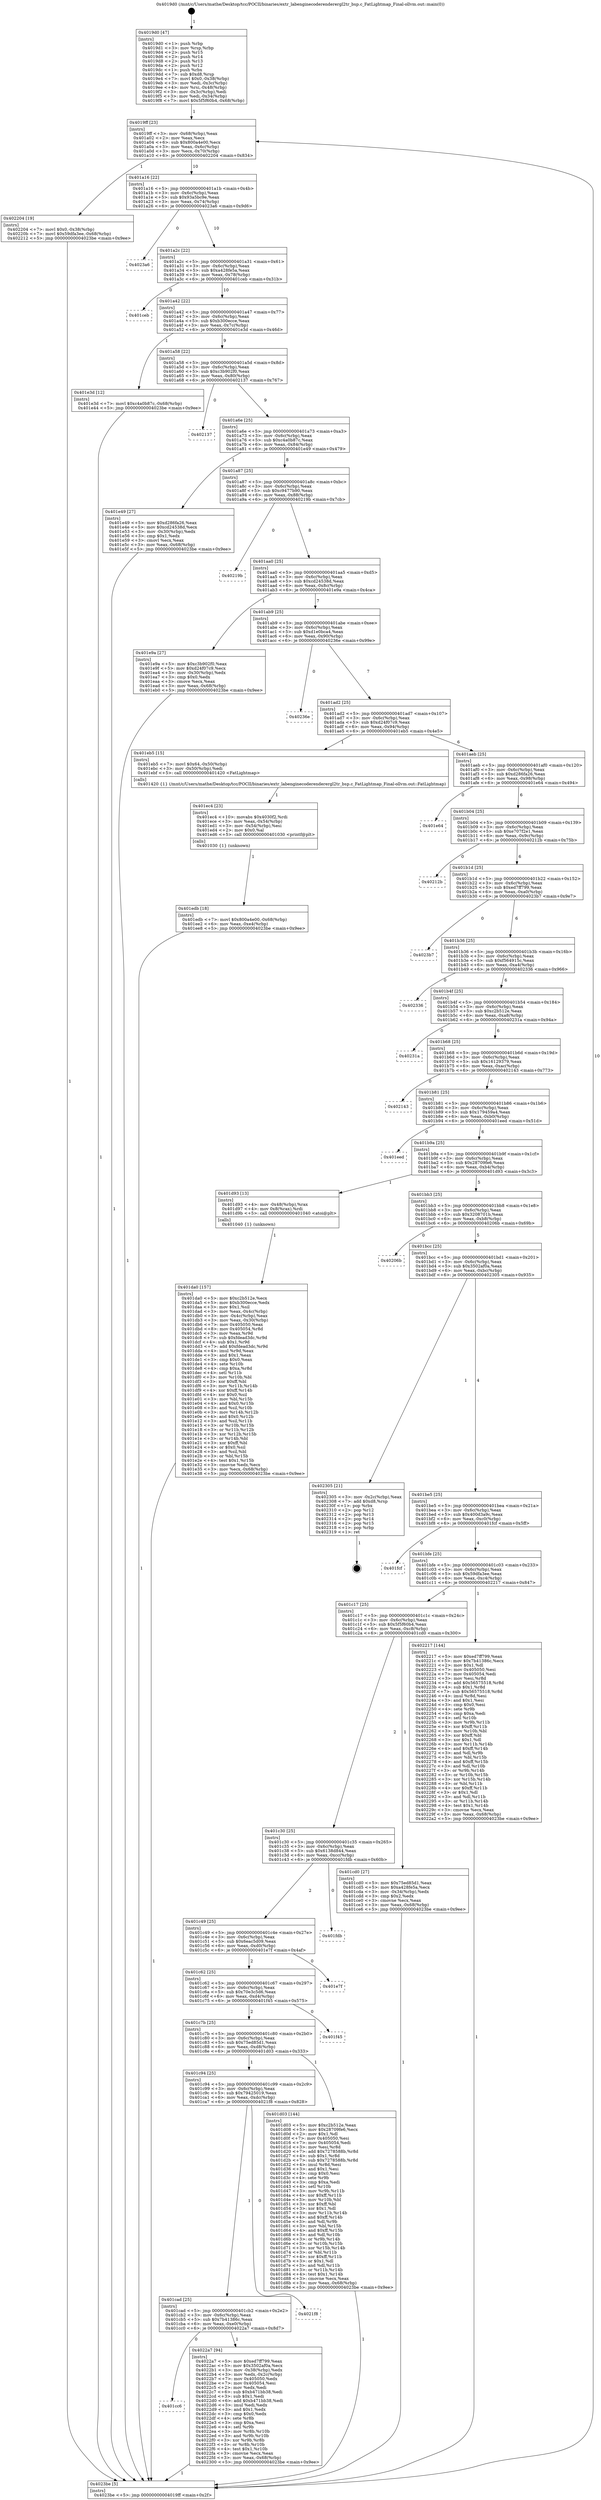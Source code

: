 digraph "0x4019d0" {
  label = "0x4019d0 (/mnt/c/Users/mathe/Desktop/tcc/POCII/binaries/extr_labenginecoderenderergl2tr_bsp.c_FatLightmap_Final-ollvm.out::main(0))"
  labelloc = "t"
  node[shape=record]

  Entry [label="",width=0.3,height=0.3,shape=circle,fillcolor=black,style=filled]
  "0x4019ff" [label="{
     0x4019ff [23]\l
     | [instrs]\l
     &nbsp;&nbsp;0x4019ff \<+3\>: mov -0x68(%rbp),%eax\l
     &nbsp;&nbsp;0x401a02 \<+2\>: mov %eax,%ecx\l
     &nbsp;&nbsp;0x401a04 \<+6\>: sub $0x800a4e00,%ecx\l
     &nbsp;&nbsp;0x401a0a \<+3\>: mov %eax,-0x6c(%rbp)\l
     &nbsp;&nbsp;0x401a0d \<+3\>: mov %ecx,-0x70(%rbp)\l
     &nbsp;&nbsp;0x401a10 \<+6\>: je 0000000000402204 \<main+0x834\>\l
  }"]
  "0x402204" [label="{
     0x402204 [19]\l
     | [instrs]\l
     &nbsp;&nbsp;0x402204 \<+7\>: movl $0x0,-0x38(%rbp)\l
     &nbsp;&nbsp;0x40220b \<+7\>: movl $0x59dfa3ee,-0x68(%rbp)\l
     &nbsp;&nbsp;0x402212 \<+5\>: jmp 00000000004023be \<main+0x9ee\>\l
  }"]
  "0x401a16" [label="{
     0x401a16 [22]\l
     | [instrs]\l
     &nbsp;&nbsp;0x401a16 \<+5\>: jmp 0000000000401a1b \<main+0x4b\>\l
     &nbsp;&nbsp;0x401a1b \<+3\>: mov -0x6c(%rbp),%eax\l
     &nbsp;&nbsp;0x401a1e \<+5\>: sub $0x93a5bc9e,%eax\l
     &nbsp;&nbsp;0x401a23 \<+3\>: mov %eax,-0x74(%rbp)\l
     &nbsp;&nbsp;0x401a26 \<+6\>: je 00000000004023a6 \<main+0x9d6\>\l
  }"]
  Exit [label="",width=0.3,height=0.3,shape=circle,fillcolor=black,style=filled,peripheries=2]
  "0x4023a6" [label="{
     0x4023a6\l
  }", style=dashed]
  "0x401a2c" [label="{
     0x401a2c [22]\l
     | [instrs]\l
     &nbsp;&nbsp;0x401a2c \<+5\>: jmp 0000000000401a31 \<main+0x61\>\l
     &nbsp;&nbsp;0x401a31 \<+3\>: mov -0x6c(%rbp),%eax\l
     &nbsp;&nbsp;0x401a34 \<+5\>: sub $0xa428fe5a,%eax\l
     &nbsp;&nbsp;0x401a39 \<+3\>: mov %eax,-0x78(%rbp)\l
     &nbsp;&nbsp;0x401a3c \<+6\>: je 0000000000401ceb \<main+0x31b\>\l
  }"]
  "0x401cc6" [label="{
     0x401cc6\l
  }", style=dashed]
  "0x401ceb" [label="{
     0x401ceb\l
  }", style=dashed]
  "0x401a42" [label="{
     0x401a42 [22]\l
     | [instrs]\l
     &nbsp;&nbsp;0x401a42 \<+5\>: jmp 0000000000401a47 \<main+0x77\>\l
     &nbsp;&nbsp;0x401a47 \<+3\>: mov -0x6c(%rbp),%eax\l
     &nbsp;&nbsp;0x401a4a \<+5\>: sub $0xb300ecce,%eax\l
     &nbsp;&nbsp;0x401a4f \<+3\>: mov %eax,-0x7c(%rbp)\l
     &nbsp;&nbsp;0x401a52 \<+6\>: je 0000000000401e3d \<main+0x46d\>\l
  }"]
  "0x4022a7" [label="{
     0x4022a7 [94]\l
     | [instrs]\l
     &nbsp;&nbsp;0x4022a7 \<+5\>: mov $0xed7ff799,%eax\l
     &nbsp;&nbsp;0x4022ac \<+5\>: mov $0x3502af0a,%ecx\l
     &nbsp;&nbsp;0x4022b1 \<+3\>: mov -0x38(%rbp),%edx\l
     &nbsp;&nbsp;0x4022b4 \<+3\>: mov %edx,-0x2c(%rbp)\l
     &nbsp;&nbsp;0x4022b7 \<+7\>: mov 0x405050,%edx\l
     &nbsp;&nbsp;0x4022be \<+7\>: mov 0x405054,%esi\l
     &nbsp;&nbsp;0x4022c5 \<+2\>: mov %edx,%edi\l
     &nbsp;&nbsp;0x4022c7 \<+6\>: sub $0xb471bb38,%edi\l
     &nbsp;&nbsp;0x4022cd \<+3\>: sub $0x1,%edi\l
     &nbsp;&nbsp;0x4022d0 \<+6\>: add $0xb471bb38,%edi\l
     &nbsp;&nbsp;0x4022d6 \<+3\>: imul %edi,%edx\l
     &nbsp;&nbsp;0x4022d9 \<+3\>: and $0x1,%edx\l
     &nbsp;&nbsp;0x4022dc \<+3\>: cmp $0x0,%edx\l
     &nbsp;&nbsp;0x4022df \<+4\>: sete %r8b\l
     &nbsp;&nbsp;0x4022e3 \<+3\>: cmp $0xa,%esi\l
     &nbsp;&nbsp;0x4022e6 \<+4\>: setl %r9b\l
     &nbsp;&nbsp;0x4022ea \<+3\>: mov %r8b,%r10b\l
     &nbsp;&nbsp;0x4022ed \<+3\>: and %r9b,%r10b\l
     &nbsp;&nbsp;0x4022f0 \<+3\>: xor %r9b,%r8b\l
     &nbsp;&nbsp;0x4022f3 \<+3\>: or %r8b,%r10b\l
     &nbsp;&nbsp;0x4022f6 \<+4\>: test $0x1,%r10b\l
     &nbsp;&nbsp;0x4022fa \<+3\>: cmovne %ecx,%eax\l
     &nbsp;&nbsp;0x4022fd \<+3\>: mov %eax,-0x68(%rbp)\l
     &nbsp;&nbsp;0x402300 \<+5\>: jmp 00000000004023be \<main+0x9ee\>\l
  }"]
  "0x401e3d" [label="{
     0x401e3d [12]\l
     | [instrs]\l
     &nbsp;&nbsp;0x401e3d \<+7\>: movl $0xc4a0b87c,-0x68(%rbp)\l
     &nbsp;&nbsp;0x401e44 \<+5\>: jmp 00000000004023be \<main+0x9ee\>\l
  }"]
  "0x401a58" [label="{
     0x401a58 [22]\l
     | [instrs]\l
     &nbsp;&nbsp;0x401a58 \<+5\>: jmp 0000000000401a5d \<main+0x8d\>\l
     &nbsp;&nbsp;0x401a5d \<+3\>: mov -0x6c(%rbp),%eax\l
     &nbsp;&nbsp;0x401a60 \<+5\>: sub $0xc3b902f0,%eax\l
     &nbsp;&nbsp;0x401a65 \<+3\>: mov %eax,-0x80(%rbp)\l
     &nbsp;&nbsp;0x401a68 \<+6\>: je 0000000000402137 \<main+0x767\>\l
  }"]
  "0x401cad" [label="{
     0x401cad [25]\l
     | [instrs]\l
     &nbsp;&nbsp;0x401cad \<+5\>: jmp 0000000000401cb2 \<main+0x2e2\>\l
     &nbsp;&nbsp;0x401cb2 \<+3\>: mov -0x6c(%rbp),%eax\l
     &nbsp;&nbsp;0x401cb5 \<+5\>: sub $0x7b41386c,%eax\l
     &nbsp;&nbsp;0x401cba \<+6\>: mov %eax,-0xe0(%rbp)\l
     &nbsp;&nbsp;0x401cc0 \<+6\>: je 00000000004022a7 \<main+0x8d7\>\l
  }"]
  "0x402137" [label="{
     0x402137\l
  }", style=dashed]
  "0x401a6e" [label="{
     0x401a6e [25]\l
     | [instrs]\l
     &nbsp;&nbsp;0x401a6e \<+5\>: jmp 0000000000401a73 \<main+0xa3\>\l
     &nbsp;&nbsp;0x401a73 \<+3\>: mov -0x6c(%rbp),%eax\l
     &nbsp;&nbsp;0x401a76 \<+5\>: sub $0xc4a0b87c,%eax\l
     &nbsp;&nbsp;0x401a7b \<+6\>: mov %eax,-0x84(%rbp)\l
     &nbsp;&nbsp;0x401a81 \<+6\>: je 0000000000401e49 \<main+0x479\>\l
  }"]
  "0x4021f8" [label="{
     0x4021f8\l
  }", style=dashed]
  "0x401e49" [label="{
     0x401e49 [27]\l
     | [instrs]\l
     &nbsp;&nbsp;0x401e49 \<+5\>: mov $0xd286fa26,%eax\l
     &nbsp;&nbsp;0x401e4e \<+5\>: mov $0xcd24538d,%ecx\l
     &nbsp;&nbsp;0x401e53 \<+3\>: mov -0x30(%rbp),%edx\l
     &nbsp;&nbsp;0x401e56 \<+3\>: cmp $0x1,%edx\l
     &nbsp;&nbsp;0x401e59 \<+3\>: cmovl %ecx,%eax\l
     &nbsp;&nbsp;0x401e5c \<+3\>: mov %eax,-0x68(%rbp)\l
     &nbsp;&nbsp;0x401e5f \<+5\>: jmp 00000000004023be \<main+0x9ee\>\l
  }"]
  "0x401a87" [label="{
     0x401a87 [25]\l
     | [instrs]\l
     &nbsp;&nbsp;0x401a87 \<+5\>: jmp 0000000000401a8c \<main+0xbc\>\l
     &nbsp;&nbsp;0x401a8c \<+3\>: mov -0x6c(%rbp),%eax\l
     &nbsp;&nbsp;0x401a8f \<+5\>: sub $0xc9477b90,%eax\l
     &nbsp;&nbsp;0x401a94 \<+6\>: mov %eax,-0x88(%rbp)\l
     &nbsp;&nbsp;0x401a9a \<+6\>: je 000000000040219b \<main+0x7cb\>\l
  }"]
  "0x401edb" [label="{
     0x401edb [18]\l
     | [instrs]\l
     &nbsp;&nbsp;0x401edb \<+7\>: movl $0x800a4e00,-0x68(%rbp)\l
     &nbsp;&nbsp;0x401ee2 \<+6\>: mov %eax,-0xe4(%rbp)\l
     &nbsp;&nbsp;0x401ee8 \<+5\>: jmp 00000000004023be \<main+0x9ee\>\l
  }"]
  "0x40219b" [label="{
     0x40219b\l
  }", style=dashed]
  "0x401aa0" [label="{
     0x401aa0 [25]\l
     | [instrs]\l
     &nbsp;&nbsp;0x401aa0 \<+5\>: jmp 0000000000401aa5 \<main+0xd5\>\l
     &nbsp;&nbsp;0x401aa5 \<+3\>: mov -0x6c(%rbp),%eax\l
     &nbsp;&nbsp;0x401aa8 \<+5\>: sub $0xcd24538d,%eax\l
     &nbsp;&nbsp;0x401aad \<+6\>: mov %eax,-0x8c(%rbp)\l
     &nbsp;&nbsp;0x401ab3 \<+6\>: je 0000000000401e9a \<main+0x4ca\>\l
  }"]
  "0x401ec4" [label="{
     0x401ec4 [23]\l
     | [instrs]\l
     &nbsp;&nbsp;0x401ec4 \<+10\>: movabs $0x4030f2,%rdi\l
     &nbsp;&nbsp;0x401ece \<+3\>: mov %eax,-0x54(%rbp)\l
     &nbsp;&nbsp;0x401ed1 \<+3\>: mov -0x54(%rbp),%esi\l
     &nbsp;&nbsp;0x401ed4 \<+2\>: mov $0x0,%al\l
     &nbsp;&nbsp;0x401ed6 \<+5\>: call 0000000000401030 \<printf@plt\>\l
     | [calls]\l
     &nbsp;&nbsp;0x401030 \{1\} (unknown)\l
  }"]
  "0x401e9a" [label="{
     0x401e9a [27]\l
     | [instrs]\l
     &nbsp;&nbsp;0x401e9a \<+5\>: mov $0xc3b902f0,%eax\l
     &nbsp;&nbsp;0x401e9f \<+5\>: mov $0xd24f07c9,%ecx\l
     &nbsp;&nbsp;0x401ea4 \<+3\>: mov -0x30(%rbp),%edx\l
     &nbsp;&nbsp;0x401ea7 \<+3\>: cmp $0x0,%edx\l
     &nbsp;&nbsp;0x401eaa \<+3\>: cmove %ecx,%eax\l
     &nbsp;&nbsp;0x401ead \<+3\>: mov %eax,-0x68(%rbp)\l
     &nbsp;&nbsp;0x401eb0 \<+5\>: jmp 00000000004023be \<main+0x9ee\>\l
  }"]
  "0x401ab9" [label="{
     0x401ab9 [25]\l
     | [instrs]\l
     &nbsp;&nbsp;0x401ab9 \<+5\>: jmp 0000000000401abe \<main+0xee\>\l
     &nbsp;&nbsp;0x401abe \<+3\>: mov -0x6c(%rbp),%eax\l
     &nbsp;&nbsp;0x401ac1 \<+5\>: sub $0xd1e0bca4,%eax\l
     &nbsp;&nbsp;0x401ac6 \<+6\>: mov %eax,-0x90(%rbp)\l
     &nbsp;&nbsp;0x401acc \<+6\>: je 000000000040236e \<main+0x99e\>\l
  }"]
  "0x401da0" [label="{
     0x401da0 [157]\l
     | [instrs]\l
     &nbsp;&nbsp;0x401da0 \<+5\>: mov $0xc2b512e,%ecx\l
     &nbsp;&nbsp;0x401da5 \<+5\>: mov $0xb300ecce,%edx\l
     &nbsp;&nbsp;0x401daa \<+3\>: mov $0x1,%sil\l
     &nbsp;&nbsp;0x401dad \<+3\>: mov %eax,-0x4c(%rbp)\l
     &nbsp;&nbsp;0x401db0 \<+3\>: mov -0x4c(%rbp),%eax\l
     &nbsp;&nbsp;0x401db3 \<+3\>: mov %eax,-0x30(%rbp)\l
     &nbsp;&nbsp;0x401db6 \<+7\>: mov 0x405050,%eax\l
     &nbsp;&nbsp;0x401dbd \<+8\>: mov 0x405054,%r8d\l
     &nbsp;&nbsp;0x401dc5 \<+3\>: mov %eax,%r9d\l
     &nbsp;&nbsp;0x401dc8 \<+7\>: sub $0xfdead3dc,%r9d\l
     &nbsp;&nbsp;0x401dcf \<+4\>: sub $0x1,%r9d\l
     &nbsp;&nbsp;0x401dd3 \<+7\>: add $0xfdead3dc,%r9d\l
     &nbsp;&nbsp;0x401dda \<+4\>: imul %r9d,%eax\l
     &nbsp;&nbsp;0x401dde \<+3\>: and $0x1,%eax\l
     &nbsp;&nbsp;0x401de1 \<+3\>: cmp $0x0,%eax\l
     &nbsp;&nbsp;0x401de4 \<+4\>: sete %r10b\l
     &nbsp;&nbsp;0x401de8 \<+4\>: cmp $0xa,%r8d\l
     &nbsp;&nbsp;0x401dec \<+4\>: setl %r11b\l
     &nbsp;&nbsp;0x401df0 \<+3\>: mov %r10b,%bl\l
     &nbsp;&nbsp;0x401df3 \<+3\>: xor $0xff,%bl\l
     &nbsp;&nbsp;0x401df6 \<+3\>: mov %r11b,%r14b\l
     &nbsp;&nbsp;0x401df9 \<+4\>: xor $0xff,%r14b\l
     &nbsp;&nbsp;0x401dfd \<+4\>: xor $0x0,%sil\l
     &nbsp;&nbsp;0x401e01 \<+3\>: mov %bl,%r15b\l
     &nbsp;&nbsp;0x401e04 \<+4\>: and $0x0,%r15b\l
     &nbsp;&nbsp;0x401e08 \<+3\>: and %sil,%r10b\l
     &nbsp;&nbsp;0x401e0b \<+3\>: mov %r14b,%r12b\l
     &nbsp;&nbsp;0x401e0e \<+4\>: and $0x0,%r12b\l
     &nbsp;&nbsp;0x401e12 \<+3\>: and %sil,%r11b\l
     &nbsp;&nbsp;0x401e15 \<+3\>: or %r10b,%r15b\l
     &nbsp;&nbsp;0x401e18 \<+3\>: or %r11b,%r12b\l
     &nbsp;&nbsp;0x401e1b \<+3\>: xor %r12b,%r15b\l
     &nbsp;&nbsp;0x401e1e \<+3\>: or %r14b,%bl\l
     &nbsp;&nbsp;0x401e21 \<+3\>: xor $0xff,%bl\l
     &nbsp;&nbsp;0x401e24 \<+4\>: or $0x0,%sil\l
     &nbsp;&nbsp;0x401e28 \<+3\>: and %sil,%bl\l
     &nbsp;&nbsp;0x401e2b \<+3\>: or %bl,%r15b\l
     &nbsp;&nbsp;0x401e2e \<+4\>: test $0x1,%r15b\l
     &nbsp;&nbsp;0x401e32 \<+3\>: cmovne %edx,%ecx\l
     &nbsp;&nbsp;0x401e35 \<+3\>: mov %ecx,-0x68(%rbp)\l
     &nbsp;&nbsp;0x401e38 \<+5\>: jmp 00000000004023be \<main+0x9ee\>\l
  }"]
  "0x40236e" [label="{
     0x40236e\l
  }", style=dashed]
  "0x401ad2" [label="{
     0x401ad2 [25]\l
     | [instrs]\l
     &nbsp;&nbsp;0x401ad2 \<+5\>: jmp 0000000000401ad7 \<main+0x107\>\l
     &nbsp;&nbsp;0x401ad7 \<+3\>: mov -0x6c(%rbp),%eax\l
     &nbsp;&nbsp;0x401ada \<+5\>: sub $0xd24f07c9,%eax\l
     &nbsp;&nbsp;0x401adf \<+6\>: mov %eax,-0x94(%rbp)\l
     &nbsp;&nbsp;0x401ae5 \<+6\>: je 0000000000401eb5 \<main+0x4e5\>\l
  }"]
  "0x401c94" [label="{
     0x401c94 [25]\l
     | [instrs]\l
     &nbsp;&nbsp;0x401c94 \<+5\>: jmp 0000000000401c99 \<main+0x2c9\>\l
     &nbsp;&nbsp;0x401c99 \<+3\>: mov -0x6c(%rbp),%eax\l
     &nbsp;&nbsp;0x401c9c \<+5\>: sub $0x79425019,%eax\l
     &nbsp;&nbsp;0x401ca1 \<+6\>: mov %eax,-0xdc(%rbp)\l
     &nbsp;&nbsp;0x401ca7 \<+6\>: je 00000000004021f8 \<main+0x828\>\l
  }"]
  "0x401eb5" [label="{
     0x401eb5 [15]\l
     | [instrs]\l
     &nbsp;&nbsp;0x401eb5 \<+7\>: movl $0x64,-0x50(%rbp)\l
     &nbsp;&nbsp;0x401ebc \<+3\>: mov -0x50(%rbp),%edi\l
     &nbsp;&nbsp;0x401ebf \<+5\>: call 0000000000401420 \<FatLightmap\>\l
     | [calls]\l
     &nbsp;&nbsp;0x401420 \{1\} (/mnt/c/Users/mathe/Desktop/tcc/POCII/binaries/extr_labenginecoderenderergl2tr_bsp.c_FatLightmap_Final-ollvm.out::FatLightmap)\l
  }"]
  "0x401aeb" [label="{
     0x401aeb [25]\l
     | [instrs]\l
     &nbsp;&nbsp;0x401aeb \<+5\>: jmp 0000000000401af0 \<main+0x120\>\l
     &nbsp;&nbsp;0x401af0 \<+3\>: mov -0x6c(%rbp),%eax\l
     &nbsp;&nbsp;0x401af3 \<+5\>: sub $0xd286fa26,%eax\l
     &nbsp;&nbsp;0x401af8 \<+6\>: mov %eax,-0x98(%rbp)\l
     &nbsp;&nbsp;0x401afe \<+6\>: je 0000000000401e64 \<main+0x494\>\l
  }"]
  "0x401d03" [label="{
     0x401d03 [144]\l
     | [instrs]\l
     &nbsp;&nbsp;0x401d03 \<+5\>: mov $0xc2b512e,%eax\l
     &nbsp;&nbsp;0x401d08 \<+5\>: mov $0x28709fe6,%ecx\l
     &nbsp;&nbsp;0x401d0d \<+2\>: mov $0x1,%dl\l
     &nbsp;&nbsp;0x401d0f \<+7\>: mov 0x405050,%esi\l
     &nbsp;&nbsp;0x401d16 \<+7\>: mov 0x405054,%edi\l
     &nbsp;&nbsp;0x401d1d \<+3\>: mov %esi,%r8d\l
     &nbsp;&nbsp;0x401d20 \<+7\>: add $0x7278588b,%r8d\l
     &nbsp;&nbsp;0x401d27 \<+4\>: sub $0x1,%r8d\l
     &nbsp;&nbsp;0x401d2b \<+7\>: sub $0x7278588b,%r8d\l
     &nbsp;&nbsp;0x401d32 \<+4\>: imul %r8d,%esi\l
     &nbsp;&nbsp;0x401d36 \<+3\>: and $0x1,%esi\l
     &nbsp;&nbsp;0x401d39 \<+3\>: cmp $0x0,%esi\l
     &nbsp;&nbsp;0x401d3c \<+4\>: sete %r9b\l
     &nbsp;&nbsp;0x401d40 \<+3\>: cmp $0xa,%edi\l
     &nbsp;&nbsp;0x401d43 \<+4\>: setl %r10b\l
     &nbsp;&nbsp;0x401d47 \<+3\>: mov %r9b,%r11b\l
     &nbsp;&nbsp;0x401d4a \<+4\>: xor $0xff,%r11b\l
     &nbsp;&nbsp;0x401d4e \<+3\>: mov %r10b,%bl\l
     &nbsp;&nbsp;0x401d51 \<+3\>: xor $0xff,%bl\l
     &nbsp;&nbsp;0x401d54 \<+3\>: xor $0x1,%dl\l
     &nbsp;&nbsp;0x401d57 \<+3\>: mov %r11b,%r14b\l
     &nbsp;&nbsp;0x401d5a \<+4\>: and $0xff,%r14b\l
     &nbsp;&nbsp;0x401d5e \<+3\>: and %dl,%r9b\l
     &nbsp;&nbsp;0x401d61 \<+3\>: mov %bl,%r15b\l
     &nbsp;&nbsp;0x401d64 \<+4\>: and $0xff,%r15b\l
     &nbsp;&nbsp;0x401d68 \<+3\>: and %dl,%r10b\l
     &nbsp;&nbsp;0x401d6b \<+3\>: or %r9b,%r14b\l
     &nbsp;&nbsp;0x401d6e \<+3\>: or %r10b,%r15b\l
     &nbsp;&nbsp;0x401d71 \<+3\>: xor %r15b,%r14b\l
     &nbsp;&nbsp;0x401d74 \<+3\>: or %bl,%r11b\l
     &nbsp;&nbsp;0x401d77 \<+4\>: xor $0xff,%r11b\l
     &nbsp;&nbsp;0x401d7b \<+3\>: or $0x1,%dl\l
     &nbsp;&nbsp;0x401d7e \<+3\>: and %dl,%r11b\l
     &nbsp;&nbsp;0x401d81 \<+3\>: or %r11b,%r14b\l
     &nbsp;&nbsp;0x401d84 \<+4\>: test $0x1,%r14b\l
     &nbsp;&nbsp;0x401d88 \<+3\>: cmovne %ecx,%eax\l
     &nbsp;&nbsp;0x401d8b \<+3\>: mov %eax,-0x68(%rbp)\l
     &nbsp;&nbsp;0x401d8e \<+5\>: jmp 00000000004023be \<main+0x9ee\>\l
  }"]
  "0x401e64" [label="{
     0x401e64\l
  }", style=dashed]
  "0x401b04" [label="{
     0x401b04 [25]\l
     | [instrs]\l
     &nbsp;&nbsp;0x401b04 \<+5\>: jmp 0000000000401b09 \<main+0x139\>\l
     &nbsp;&nbsp;0x401b09 \<+3\>: mov -0x6c(%rbp),%eax\l
     &nbsp;&nbsp;0x401b0c \<+5\>: sub $0xe707f2e1,%eax\l
     &nbsp;&nbsp;0x401b11 \<+6\>: mov %eax,-0x9c(%rbp)\l
     &nbsp;&nbsp;0x401b17 \<+6\>: je 000000000040212b \<main+0x75b\>\l
  }"]
  "0x401c7b" [label="{
     0x401c7b [25]\l
     | [instrs]\l
     &nbsp;&nbsp;0x401c7b \<+5\>: jmp 0000000000401c80 \<main+0x2b0\>\l
     &nbsp;&nbsp;0x401c80 \<+3\>: mov -0x6c(%rbp),%eax\l
     &nbsp;&nbsp;0x401c83 \<+5\>: sub $0x75ed85d1,%eax\l
     &nbsp;&nbsp;0x401c88 \<+6\>: mov %eax,-0xd8(%rbp)\l
     &nbsp;&nbsp;0x401c8e \<+6\>: je 0000000000401d03 \<main+0x333\>\l
  }"]
  "0x40212b" [label="{
     0x40212b\l
  }", style=dashed]
  "0x401b1d" [label="{
     0x401b1d [25]\l
     | [instrs]\l
     &nbsp;&nbsp;0x401b1d \<+5\>: jmp 0000000000401b22 \<main+0x152\>\l
     &nbsp;&nbsp;0x401b22 \<+3\>: mov -0x6c(%rbp),%eax\l
     &nbsp;&nbsp;0x401b25 \<+5\>: sub $0xed7ff799,%eax\l
     &nbsp;&nbsp;0x401b2a \<+6\>: mov %eax,-0xa0(%rbp)\l
     &nbsp;&nbsp;0x401b30 \<+6\>: je 00000000004023b7 \<main+0x9e7\>\l
  }"]
  "0x401f45" [label="{
     0x401f45\l
  }", style=dashed]
  "0x4023b7" [label="{
     0x4023b7\l
  }", style=dashed]
  "0x401b36" [label="{
     0x401b36 [25]\l
     | [instrs]\l
     &nbsp;&nbsp;0x401b36 \<+5\>: jmp 0000000000401b3b \<main+0x16b\>\l
     &nbsp;&nbsp;0x401b3b \<+3\>: mov -0x6c(%rbp),%eax\l
     &nbsp;&nbsp;0x401b3e \<+5\>: sub $0xf564915c,%eax\l
     &nbsp;&nbsp;0x401b43 \<+6\>: mov %eax,-0xa4(%rbp)\l
     &nbsp;&nbsp;0x401b49 \<+6\>: je 0000000000402336 \<main+0x966\>\l
  }"]
  "0x401c62" [label="{
     0x401c62 [25]\l
     | [instrs]\l
     &nbsp;&nbsp;0x401c62 \<+5\>: jmp 0000000000401c67 \<main+0x297\>\l
     &nbsp;&nbsp;0x401c67 \<+3\>: mov -0x6c(%rbp),%eax\l
     &nbsp;&nbsp;0x401c6a \<+5\>: sub $0x70e3c5d6,%eax\l
     &nbsp;&nbsp;0x401c6f \<+6\>: mov %eax,-0xd4(%rbp)\l
     &nbsp;&nbsp;0x401c75 \<+6\>: je 0000000000401f45 \<main+0x575\>\l
  }"]
  "0x402336" [label="{
     0x402336\l
  }", style=dashed]
  "0x401b4f" [label="{
     0x401b4f [25]\l
     | [instrs]\l
     &nbsp;&nbsp;0x401b4f \<+5\>: jmp 0000000000401b54 \<main+0x184\>\l
     &nbsp;&nbsp;0x401b54 \<+3\>: mov -0x6c(%rbp),%eax\l
     &nbsp;&nbsp;0x401b57 \<+5\>: sub $0xc2b512e,%eax\l
     &nbsp;&nbsp;0x401b5c \<+6\>: mov %eax,-0xa8(%rbp)\l
     &nbsp;&nbsp;0x401b62 \<+6\>: je 000000000040231a \<main+0x94a\>\l
  }"]
  "0x401e7f" [label="{
     0x401e7f\l
  }", style=dashed]
  "0x40231a" [label="{
     0x40231a\l
  }", style=dashed]
  "0x401b68" [label="{
     0x401b68 [25]\l
     | [instrs]\l
     &nbsp;&nbsp;0x401b68 \<+5\>: jmp 0000000000401b6d \<main+0x19d\>\l
     &nbsp;&nbsp;0x401b6d \<+3\>: mov -0x6c(%rbp),%eax\l
     &nbsp;&nbsp;0x401b70 \<+5\>: sub $0x16129379,%eax\l
     &nbsp;&nbsp;0x401b75 \<+6\>: mov %eax,-0xac(%rbp)\l
     &nbsp;&nbsp;0x401b7b \<+6\>: je 0000000000402143 \<main+0x773\>\l
  }"]
  "0x401c49" [label="{
     0x401c49 [25]\l
     | [instrs]\l
     &nbsp;&nbsp;0x401c49 \<+5\>: jmp 0000000000401c4e \<main+0x27e\>\l
     &nbsp;&nbsp;0x401c4e \<+3\>: mov -0x6c(%rbp),%eax\l
     &nbsp;&nbsp;0x401c51 \<+5\>: sub $0x6eac5d09,%eax\l
     &nbsp;&nbsp;0x401c56 \<+6\>: mov %eax,-0xd0(%rbp)\l
     &nbsp;&nbsp;0x401c5c \<+6\>: je 0000000000401e7f \<main+0x4af\>\l
  }"]
  "0x402143" [label="{
     0x402143\l
  }", style=dashed]
  "0x401b81" [label="{
     0x401b81 [25]\l
     | [instrs]\l
     &nbsp;&nbsp;0x401b81 \<+5\>: jmp 0000000000401b86 \<main+0x1b6\>\l
     &nbsp;&nbsp;0x401b86 \<+3\>: mov -0x6c(%rbp),%eax\l
     &nbsp;&nbsp;0x401b89 \<+5\>: sub $0x179459a4,%eax\l
     &nbsp;&nbsp;0x401b8e \<+6\>: mov %eax,-0xb0(%rbp)\l
     &nbsp;&nbsp;0x401b94 \<+6\>: je 0000000000401eed \<main+0x51d\>\l
  }"]
  "0x401fdb" [label="{
     0x401fdb\l
  }", style=dashed]
  "0x401eed" [label="{
     0x401eed\l
  }", style=dashed]
  "0x401b9a" [label="{
     0x401b9a [25]\l
     | [instrs]\l
     &nbsp;&nbsp;0x401b9a \<+5\>: jmp 0000000000401b9f \<main+0x1cf\>\l
     &nbsp;&nbsp;0x401b9f \<+3\>: mov -0x6c(%rbp),%eax\l
     &nbsp;&nbsp;0x401ba2 \<+5\>: sub $0x28709fe6,%eax\l
     &nbsp;&nbsp;0x401ba7 \<+6\>: mov %eax,-0xb4(%rbp)\l
     &nbsp;&nbsp;0x401bad \<+6\>: je 0000000000401d93 \<main+0x3c3\>\l
  }"]
  "0x4019d0" [label="{
     0x4019d0 [47]\l
     | [instrs]\l
     &nbsp;&nbsp;0x4019d0 \<+1\>: push %rbp\l
     &nbsp;&nbsp;0x4019d1 \<+3\>: mov %rsp,%rbp\l
     &nbsp;&nbsp;0x4019d4 \<+2\>: push %r15\l
     &nbsp;&nbsp;0x4019d6 \<+2\>: push %r14\l
     &nbsp;&nbsp;0x4019d8 \<+2\>: push %r13\l
     &nbsp;&nbsp;0x4019da \<+2\>: push %r12\l
     &nbsp;&nbsp;0x4019dc \<+1\>: push %rbx\l
     &nbsp;&nbsp;0x4019dd \<+7\>: sub $0xd8,%rsp\l
     &nbsp;&nbsp;0x4019e4 \<+7\>: movl $0x0,-0x38(%rbp)\l
     &nbsp;&nbsp;0x4019eb \<+3\>: mov %edi,-0x3c(%rbp)\l
     &nbsp;&nbsp;0x4019ee \<+4\>: mov %rsi,-0x48(%rbp)\l
     &nbsp;&nbsp;0x4019f2 \<+3\>: mov -0x3c(%rbp),%edi\l
     &nbsp;&nbsp;0x4019f5 \<+3\>: mov %edi,-0x34(%rbp)\l
     &nbsp;&nbsp;0x4019f8 \<+7\>: movl $0x5f5f60b4,-0x68(%rbp)\l
  }"]
  "0x401d93" [label="{
     0x401d93 [13]\l
     | [instrs]\l
     &nbsp;&nbsp;0x401d93 \<+4\>: mov -0x48(%rbp),%rax\l
     &nbsp;&nbsp;0x401d97 \<+4\>: mov 0x8(%rax),%rdi\l
     &nbsp;&nbsp;0x401d9b \<+5\>: call 0000000000401040 \<atoi@plt\>\l
     | [calls]\l
     &nbsp;&nbsp;0x401040 \{1\} (unknown)\l
  }"]
  "0x401bb3" [label="{
     0x401bb3 [25]\l
     | [instrs]\l
     &nbsp;&nbsp;0x401bb3 \<+5\>: jmp 0000000000401bb8 \<main+0x1e8\>\l
     &nbsp;&nbsp;0x401bb8 \<+3\>: mov -0x6c(%rbp),%eax\l
     &nbsp;&nbsp;0x401bbb \<+5\>: sub $0x3208701b,%eax\l
     &nbsp;&nbsp;0x401bc0 \<+6\>: mov %eax,-0xb8(%rbp)\l
     &nbsp;&nbsp;0x401bc6 \<+6\>: je 000000000040206b \<main+0x69b\>\l
  }"]
  "0x4023be" [label="{
     0x4023be [5]\l
     | [instrs]\l
     &nbsp;&nbsp;0x4023be \<+5\>: jmp 00000000004019ff \<main+0x2f\>\l
  }"]
  "0x40206b" [label="{
     0x40206b\l
  }", style=dashed]
  "0x401bcc" [label="{
     0x401bcc [25]\l
     | [instrs]\l
     &nbsp;&nbsp;0x401bcc \<+5\>: jmp 0000000000401bd1 \<main+0x201\>\l
     &nbsp;&nbsp;0x401bd1 \<+3\>: mov -0x6c(%rbp),%eax\l
     &nbsp;&nbsp;0x401bd4 \<+5\>: sub $0x3502af0a,%eax\l
     &nbsp;&nbsp;0x401bd9 \<+6\>: mov %eax,-0xbc(%rbp)\l
     &nbsp;&nbsp;0x401bdf \<+6\>: je 0000000000402305 \<main+0x935\>\l
  }"]
  "0x401c30" [label="{
     0x401c30 [25]\l
     | [instrs]\l
     &nbsp;&nbsp;0x401c30 \<+5\>: jmp 0000000000401c35 \<main+0x265\>\l
     &nbsp;&nbsp;0x401c35 \<+3\>: mov -0x6c(%rbp),%eax\l
     &nbsp;&nbsp;0x401c38 \<+5\>: sub $0x6138d844,%eax\l
     &nbsp;&nbsp;0x401c3d \<+6\>: mov %eax,-0xcc(%rbp)\l
     &nbsp;&nbsp;0x401c43 \<+6\>: je 0000000000401fdb \<main+0x60b\>\l
  }"]
  "0x402305" [label="{
     0x402305 [21]\l
     | [instrs]\l
     &nbsp;&nbsp;0x402305 \<+3\>: mov -0x2c(%rbp),%eax\l
     &nbsp;&nbsp;0x402308 \<+7\>: add $0xd8,%rsp\l
     &nbsp;&nbsp;0x40230f \<+1\>: pop %rbx\l
     &nbsp;&nbsp;0x402310 \<+2\>: pop %r12\l
     &nbsp;&nbsp;0x402312 \<+2\>: pop %r13\l
     &nbsp;&nbsp;0x402314 \<+2\>: pop %r14\l
     &nbsp;&nbsp;0x402316 \<+2\>: pop %r15\l
     &nbsp;&nbsp;0x402318 \<+1\>: pop %rbp\l
     &nbsp;&nbsp;0x402319 \<+1\>: ret\l
  }"]
  "0x401be5" [label="{
     0x401be5 [25]\l
     | [instrs]\l
     &nbsp;&nbsp;0x401be5 \<+5\>: jmp 0000000000401bea \<main+0x21a\>\l
     &nbsp;&nbsp;0x401bea \<+3\>: mov -0x6c(%rbp),%eax\l
     &nbsp;&nbsp;0x401bed \<+5\>: sub $0x400d3a9c,%eax\l
     &nbsp;&nbsp;0x401bf2 \<+6\>: mov %eax,-0xc0(%rbp)\l
     &nbsp;&nbsp;0x401bf8 \<+6\>: je 0000000000401fcf \<main+0x5ff\>\l
  }"]
  "0x401cd0" [label="{
     0x401cd0 [27]\l
     | [instrs]\l
     &nbsp;&nbsp;0x401cd0 \<+5\>: mov $0x75ed85d1,%eax\l
     &nbsp;&nbsp;0x401cd5 \<+5\>: mov $0xa428fe5a,%ecx\l
     &nbsp;&nbsp;0x401cda \<+3\>: mov -0x34(%rbp),%edx\l
     &nbsp;&nbsp;0x401cdd \<+3\>: cmp $0x2,%edx\l
     &nbsp;&nbsp;0x401ce0 \<+3\>: cmovne %ecx,%eax\l
     &nbsp;&nbsp;0x401ce3 \<+3\>: mov %eax,-0x68(%rbp)\l
     &nbsp;&nbsp;0x401ce6 \<+5\>: jmp 00000000004023be \<main+0x9ee\>\l
  }"]
  "0x401fcf" [label="{
     0x401fcf\l
  }", style=dashed]
  "0x401bfe" [label="{
     0x401bfe [25]\l
     | [instrs]\l
     &nbsp;&nbsp;0x401bfe \<+5\>: jmp 0000000000401c03 \<main+0x233\>\l
     &nbsp;&nbsp;0x401c03 \<+3\>: mov -0x6c(%rbp),%eax\l
     &nbsp;&nbsp;0x401c06 \<+5\>: sub $0x59dfa3ee,%eax\l
     &nbsp;&nbsp;0x401c0b \<+6\>: mov %eax,-0xc4(%rbp)\l
     &nbsp;&nbsp;0x401c11 \<+6\>: je 0000000000402217 \<main+0x847\>\l
  }"]
  "0x401c17" [label="{
     0x401c17 [25]\l
     | [instrs]\l
     &nbsp;&nbsp;0x401c17 \<+5\>: jmp 0000000000401c1c \<main+0x24c\>\l
     &nbsp;&nbsp;0x401c1c \<+3\>: mov -0x6c(%rbp),%eax\l
     &nbsp;&nbsp;0x401c1f \<+5\>: sub $0x5f5f60b4,%eax\l
     &nbsp;&nbsp;0x401c24 \<+6\>: mov %eax,-0xc8(%rbp)\l
     &nbsp;&nbsp;0x401c2a \<+6\>: je 0000000000401cd0 \<main+0x300\>\l
  }"]
  "0x402217" [label="{
     0x402217 [144]\l
     | [instrs]\l
     &nbsp;&nbsp;0x402217 \<+5\>: mov $0xed7ff799,%eax\l
     &nbsp;&nbsp;0x40221c \<+5\>: mov $0x7b41386c,%ecx\l
     &nbsp;&nbsp;0x402221 \<+2\>: mov $0x1,%dl\l
     &nbsp;&nbsp;0x402223 \<+7\>: mov 0x405050,%esi\l
     &nbsp;&nbsp;0x40222a \<+7\>: mov 0x405054,%edi\l
     &nbsp;&nbsp;0x402231 \<+3\>: mov %esi,%r8d\l
     &nbsp;&nbsp;0x402234 \<+7\>: add $0x56575518,%r8d\l
     &nbsp;&nbsp;0x40223b \<+4\>: sub $0x1,%r8d\l
     &nbsp;&nbsp;0x40223f \<+7\>: sub $0x56575518,%r8d\l
     &nbsp;&nbsp;0x402246 \<+4\>: imul %r8d,%esi\l
     &nbsp;&nbsp;0x40224a \<+3\>: and $0x1,%esi\l
     &nbsp;&nbsp;0x40224d \<+3\>: cmp $0x0,%esi\l
     &nbsp;&nbsp;0x402250 \<+4\>: sete %r9b\l
     &nbsp;&nbsp;0x402254 \<+3\>: cmp $0xa,%edi\l
     &nbsp;&nbsp;0x402257 \<+4\>: setl %r10b\l
     &nbsp;&nbsp;0x40225b \<+3\>: mov %r9b,%r11b\l
     &nbsp;&nbsp;0x40225e \<+4\>: xor $0xff,%r11b\l
     &nbsp;&nbsp;0x402262 \<+3\>: mov %r10b,%bl\l
     &nbsp;&nbsp;0x402265 \<+3\>: xor $0xff,%bl\l
     &nbsp;&nbsp;0x402268 \<+3\>: xor $0x1,%dl\l
     &nbsp;&nbsp;0x40226b \<+3\>: mov %r11b,%r14b\l
     &nbsp;&nbsp;0x40226e \<+4\>: and $0xff,%r14b\l
     &nbsp;&nbsp;0x402272 \<+3\>: and %dl,%r9b\l
     &nbsp;&nbsp;0x402275 \<+3\>: mov %bl,%r15b\l
     &nbsp;&nbsp;0x402278 \<+4\>: and $0xff,%r15b\l
     &nbsp;&nbsp;0x40227c \<+3\>: and %dl,%r10b\l
     &nbsp;&nbsp;0x40227f \<+3\>: or %r9b,%r14b\l
     &nbsp;&nbsp;0x402282 \<+3\>: or %r10b,%r15b\l
     &nbsp;&nbsp;0x402285 \<+3\>: xor %r15b,%r14b\l
     &nbsp;&nbsp;0x402288 \<+3\>: or %bl,%r11b\l
     &nbsp;&nbsp;0x40228b \<+4\>: xor $0xff,%r11b\l
     &nbsp;&nbsp;0x40228f \<+3\>: or $0x1,%dl\l
     &nbsp;&nbsp;0x402292 \<+3\>: and %dl,%r11b\l
     &nbsp;&nbsp;0x402295 \<+3\>: or %r11b,%r14b\l
     &nbsp;&nbsp;0x402298 \<+4\>: test $0x1,%r14b\l
     &nbsp;&nbsp;0x40229c \<+3\>: cmovne %ecx,%eax\l
     &nbsp;&nbsp;0x40229f \<+3\>: mov %eax,-0x68(%rbp)\l
     &nbsp;&nbsp;0x4022a2 \<+5\>: jmp 00000000004023be \<main+0x9ee\>\l
  }"]
  Entry -> "0x4019d0" [label=" 1"]
  "0x4019ff" -> "0x402204" [label=" 1"]
  "0x4019ff" -> "0x401a16" [label=" 10"]
  "0x402305" -> Exit [label=" 1"]
  "0x401a16" -> "0x4023a6" [label=" 0"]
  "0x401a16" -> "0x401a2c" [label=" 10"]
  "0x4022a7" -> "0x4023be" [label=" 1"]
  "0x401a2c" -> "0x401ceb" [label=" 0"]
  "0x401a2c" -> "0x401a42" [label=" 10"]
  "0x401cad" -> "0x401cc6" [label=" 0"]
  "0x401a42" -> "0x401e3d" [label=" 1"]
  "0x401a42" -> "0x401a58" [label=" 9"]
  "0x401cad" -> "0x4022a7" [label=" 1"]
  "0x401a58" -> "0x402137" [label=" 0"]
  "0x401a58" -> "0x401a6e" [label=" 9"]
  "0x401c94" -> "0x401cad" [label=" 1"]
  "0x401a6e" -> "0x401e49" [label=" 1"]
  "0x401a6e" -> "0x401a87" [label=" 8"]
  "0x401c94" -> "0x4021f8" [label=" 0"]
  "0x401a87" -> "0x40219b" [label=" 0"]
  "0x401a87" -> "0x401aa0" [label=" 8"]
  "0x402217" -> "0x4023be" [label=" 1"]
  "0x401aa0" -> "0x401e9a" [label=" 1"]
  "0x401aa0" -> "0x401ab9" [label=" 7"]
  "0x402204" -> "0x4023be" [label=" 1"]
  "0x401ab9" -> "0x40236e" [label=" 0"]
  "0x401ab9" -> "0x401ad2" [label=" 7"]
  "0x401edb" -> "0x4023be" [label=" 1"]
  "0x401ad2" -> "0x401eb5" [label=" 1"]
  "0x401ad2" -> "0x401aeb" [label=" 6"]
  "0x401ec4" -> "0x401edb" [label=" 1"]
  "0x401aeb" -> "0x401e64" [label=" 0"]
  "0x401aeb" -> "0x401b04" [label=" 6"]
  "0x401eb5" -> "0x401ec4" [label=" 1"]
  "0x401b04" -> "0x40212b" [label=" 0"]
  "0x401b04" -> "0x401b1d" [label=" 6"]
  "0x401e49" -> "0x4023be" [label=" 1"]
  "0x401b1d" -> "0x4023b7" [label=" 0"]
  "0x401b1d" -> "0x401b36" [label=" 6"]
  "0x401e3d" -> "0x4023be" [label=" 1"]
  "0x401b36" -> "0x402336" [label=" 0"]
  "0x401b36" -> "0x401b4f" [label=" 6"]
  "0x401d93" -> "0x401da0" [label=" 1"]
  "0x401b4f" -> "0x40231a" [label=" 0"]
  "0x401b4f" -> "0x401b68" [label=" 6"]
  "0x401d03" -> "0x4023be" [label=" 1"]
  "0x401b68" -> "0x402143" [label=" 0"]
  "0x401b68" -> "0x401b81" [label=" 6"]
  "0x401c7b" -> "0x401d03" [label=" 1"]
  "0x401b81" -> "0x401eed" [label=" 0"]
  "0x401b81" -> "0x401b9a" [label=" 6"]
  "0x401e9a" -> "0x4023be" [label=" 1"]
  "0x401b9a" -> "0x401d93" [label=" 1"]
  "0x401b9a" -> "0x401bb3" [label=" 5"]
  "0x401c62" -> "0x401f45" [label=" 0"]
  "0x401bb3" -> "0x40206b" [label=" 0"]
  "0x401bb3" -> "0x401bcc" [label=" 5"]
  "0x401da0" -> "0x4023be" [label=" 1"]
  "0x401bcc" -> "0x402305" [label=" 1"]
  "0x401bcc" -> "0x401be5" [label=" 4"]
  "0x401c49" -> "0x401c62" [label=" 2"]
  "0x401be5" -> "0x401fcf" [label=" 0"]
  "0x401be5" -> "0x401bfe" [label=" 4"]
  "0x401c49" -> "0x401e7f" [label=" 0"]
  "0x401bfe" -> "0x402217" [label=" 1"]
  "0x401bfe" -> "0x401c17" [label=" 3"]
  "0x401c7b" -> "0x401c94" [label=" 1"]
  "0x401c17" -> "0x401cd0" [label=" 1"]
  "0x401c17" -> "0x401c30" [label=" 2"]
  "0x401cd0" -> "0x4023be" [label=" 1"]
  "0x4019d0" -> "0x4019ff" [label=" 1"]
  "0x4023be" -> "0x4019ff" [label=" 10"]
  "0x401c62" -> "0x401c7b" [label=" 2"]
  "0x401c30" -> "0x401fdb" [label=" 0"]
  "0x401c30" -> "0x401c49" [label=" 2"]
}
